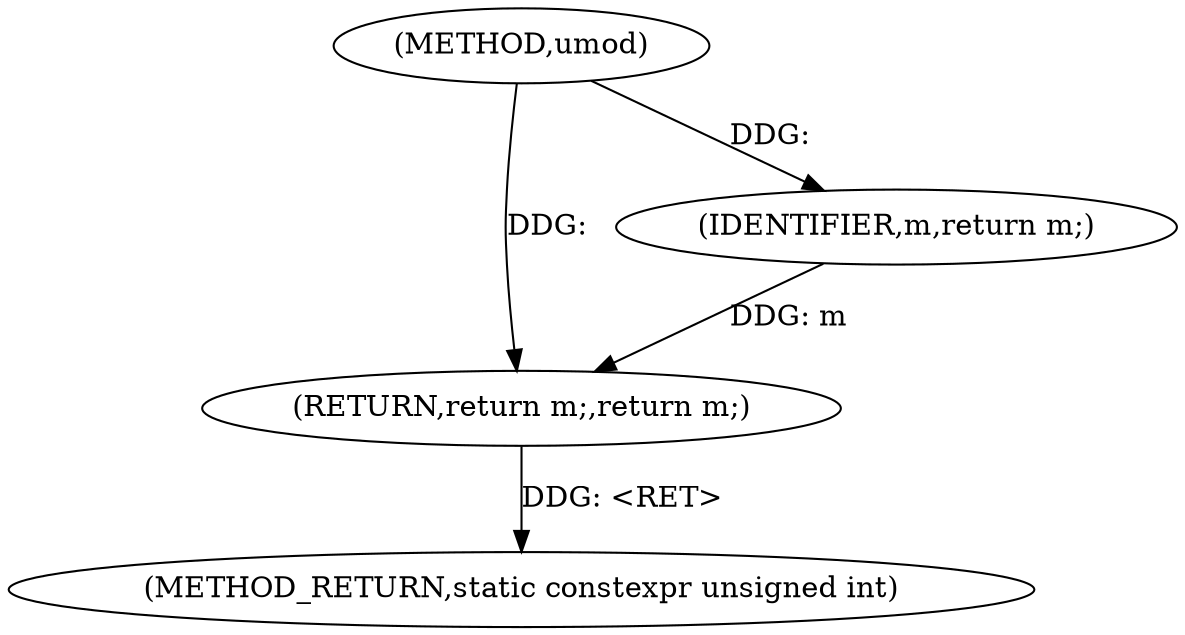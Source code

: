 digraph "umod" {  
"1001094" [label = "(METHOD,umod)" ]
"1001098" [label = "(METHOD_RETURN,static constexpr unsigned int)" ]
"1001096" [label = "(RETURN,return m;,return m;)" ]
"1001097" [label = "(IDENTIFIER,m,return m;)" ]
  "1001096" -> "1001098"  [ label = "DDG: <RET>"] 
  "1001097" -> "1001096"  [ label = "DDG: m"] 
  "1001094" -> "1001096"  [ label = "DDG: "] 
  "1001094" -> "1001097"  [ label = "DDG: "] 
}
